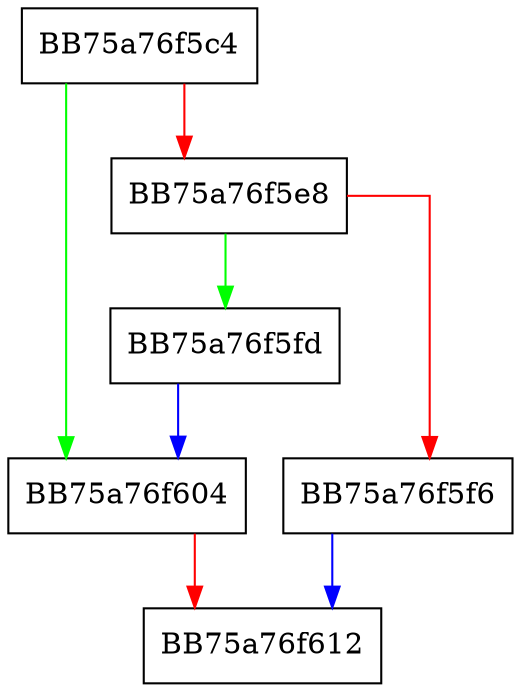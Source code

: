 digraph IsVolumeSnapshottedInternal {
  node [shape="box"];
  graph [splines=ortho];
  BB75a76f5c4 -> BB75a76f604 [color="green"];
  BB75a76f5c4 -> BB75a76f5e8 [color="red"];
  BB75a76f5e8 -> BB75a76f5fd [color="green"];
  BB75a76f5e8 -> BB75a76f5f6 [color="red"];
  BB75a76f5f6 -> BB75a76f612 [color="blue"];
  BB75a76f5fd -> BB75a76f604 [color="blue"];
  BB75a76f604 -> BB75a76f612 [color="red"];
}